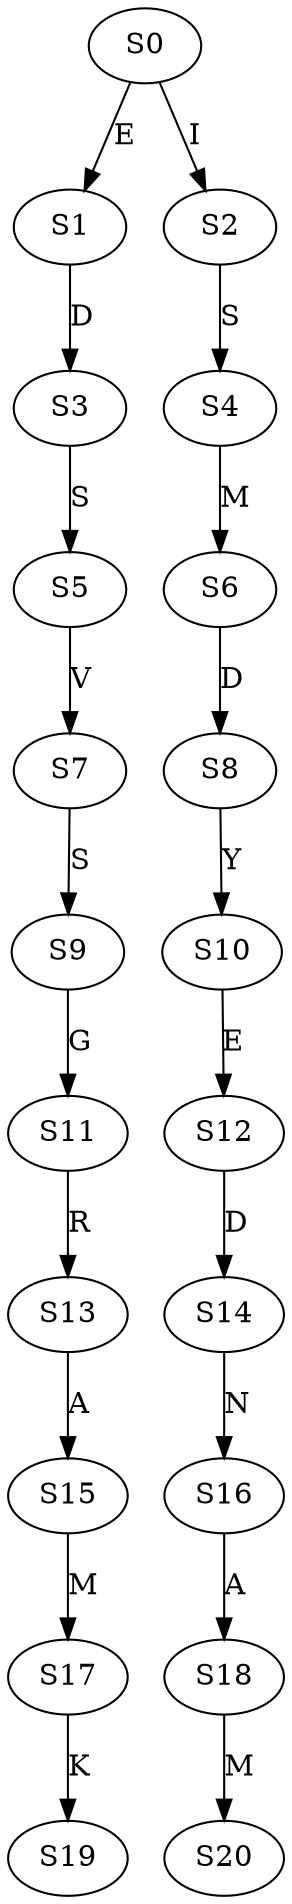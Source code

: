 strict digraph  {
	S0 -> S1 [ label = E ];
	S0 -> S2 [ label = I ];
	S1 -> S3 [ label = D ];
	S2 -> S4 [ label = S ];
	S3 -> S5 [ label = S ];
	S4 -> S6 [ label = M ];
	S5 -> S7 [ label = V ];
	S6 -> S8 [ label = D ];
	S7 -> S9 [ label = S ];
	S8 -> S10 [ label = Y ];
	S9 -> S11 [ label = G ];
	S10 -> S12 [ label = E ];
	S11 -> S13 [ label = R ];
	S12 -> S14 [ label = D ];
	S13 -> S15 [ label = A ];
	S14 -> S16 [ label = N ];
	S15 -> S17 [ label = M ];
	S16 -> S18 [ label = A ];
	S17 -> S19 [ label = K ];
	S18 -> S20 [ label = M ];
}
